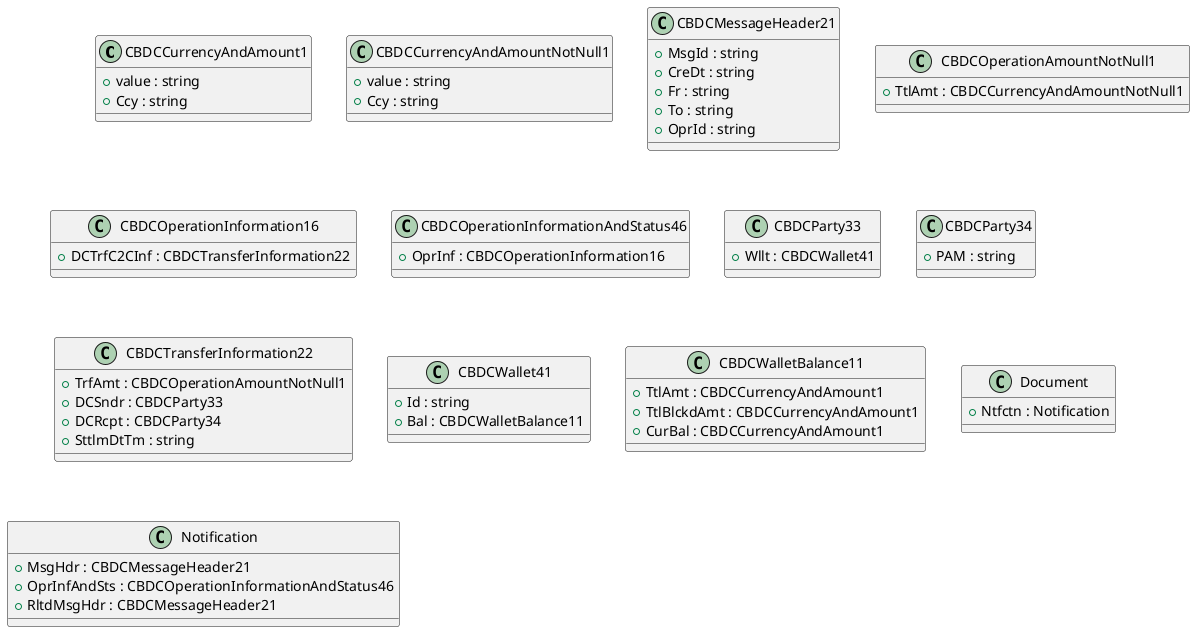 @startuml

class CBDCCurrencyAndAmount1 {
    +value : string
    +Ccy : string
}
class CBDCCurrencyAndAmountNotNull1 {
    +value : string
    +Ccy : string
}
class CBDCMessageHeader21 {
    +MsgId : string
    +CreDt : string
    +Fr : string
    +To : string
    +OprId : string
}
class CBDCOperationAmountNotNull1 {
    +TtlAmt : CBDCCurrencyAndAmountNotNull1
}
class CBDCOperationInformation16 {
    +DCTrfC2CInf : CBDCTransferInformation22
}
class CBDCOperationInformationAndStatus46 {
    +OprInf : CBDCOperationInformation16
}
class CBDCParty33 {
    +Wllt : CBDCWallet41
}
class CBDCParty34 {
    +PAM : string
}
class CBDCTransferInformation22 {
    +TrfAmt : CBDCOperationAmountNotNull1
    +DCSndr : CBDCParty33
    +DCRcpt : CBDCParty34
    +SttlmDtTm : string
}
class CBDCWallet41 {
    +Id : string
    +Bal : CBDCWalletBalance11
}
class CBDCWalletBalance11 {
    +TtlAmt : CBDCCurrencyAndAmount1
    +TtlBlckdAmt : CBDCCurrencyAndAmount1
    +CurBal : CBDCCurrencyAndAmount1
}
class Document {
    +Ntfctn : Notification
}
class Notification {
    +MsgHdr : CBDCMessageHeader21
    +OprInfAndSts : CBDCOperationInformationAndStatus46
    +RltdMsgHdr : CBDCMessageHeader21
}

@enduml
